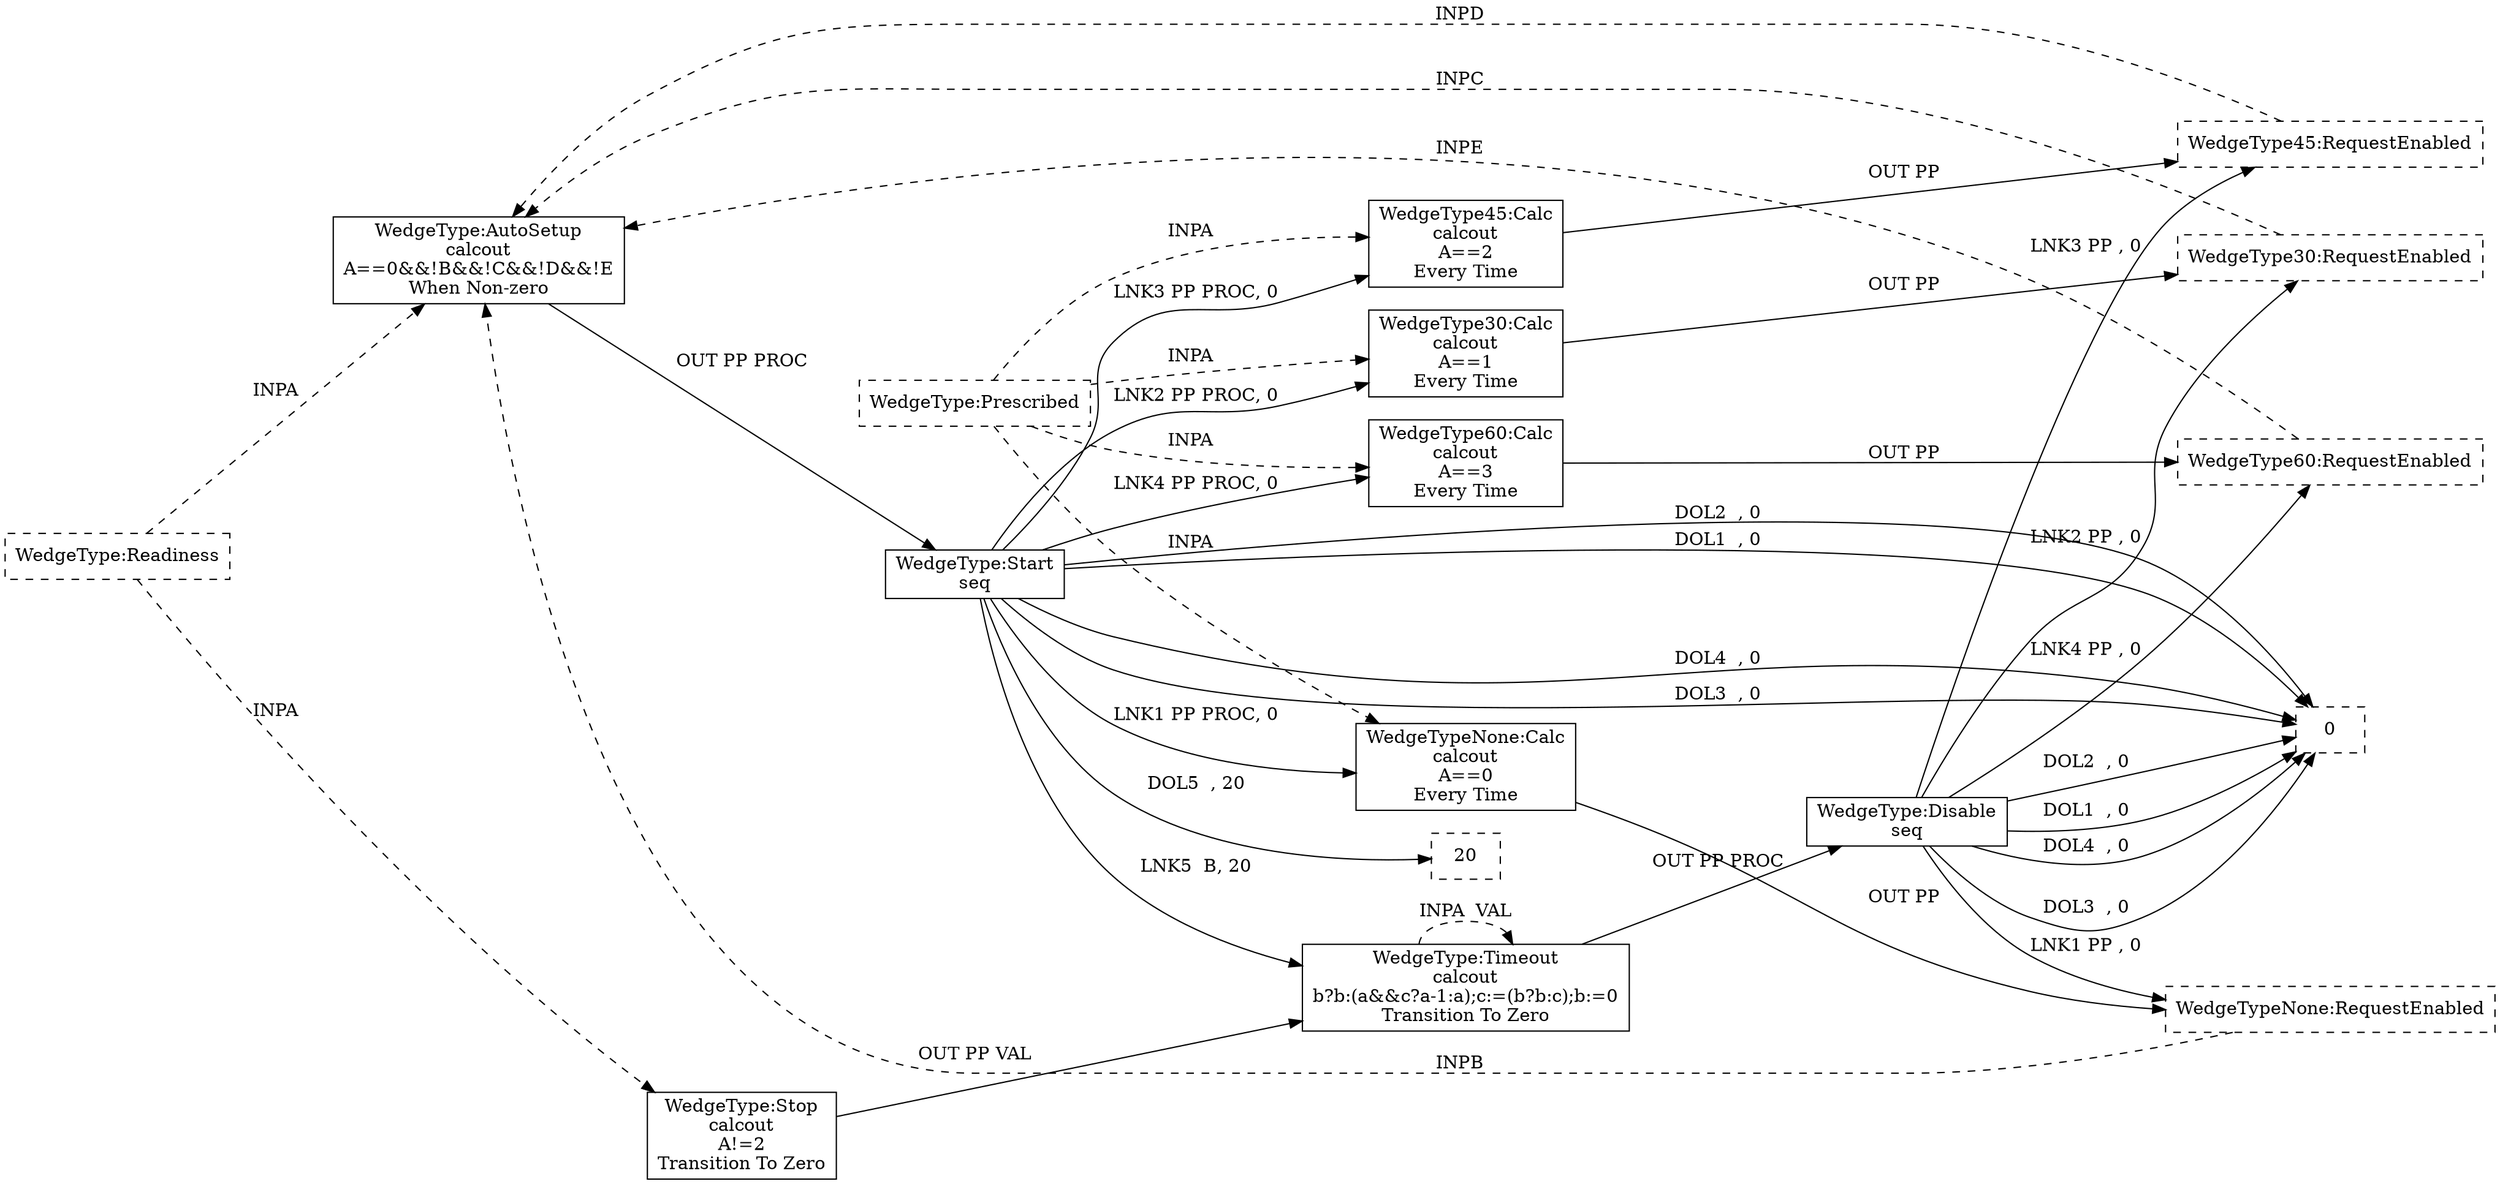 digraph filter_wedgetype_setup_subs {
  rankdir=LR;

  "WedgeType:AutoSetup" [ shape=box, label="WedgeType:AutoSetup\ncalcout\nA==0&&!B&&!C&&!D&&!E\nWhen Non-zero" ]
  "WedgeType30:RequestEnabled" -> "WedgeType:AutoSetup" [ label="INPC  ", style="dashed" ]
  "WedgeTypeNone:RequestEnabled" -> "WedgeType:AutoSetup" [ label="INPB  ", style="dashed" ]
  "WedgeType60:RequestEnabled" -> "WedgeType:AutoSetup" [ label="INPE  ", style="dashed" ]
  "WedgeType45:RequestEnabled" -> "WedgeType:AutoSetup" [ label="INPD  ", style="dashed" ]
  "WedgeType:Readiness" -> "WedgeType:AutoSetup" [ label="INPA  ", style="dashed" ]
  "WedgeType:AutoSetup" -> "WedgeType:Start" [ label="OUT PP PROC", style="solid" ]
  "WedgeType:Start" [ shape=box, label="WedgeType:Start\nseq" ]
  "WedgeType:Start" -> "WedgeTypeNone:Calc" [ label="LNK1 PP PROC, 0", style="solid" ]
  "WedgeType:Start" -> "WedgeType:Timeout" [ label="LNK5  B, 20", style="solid" ]
  "WedgeType:Start" -> "WedgeType60:Calc" [ label="LNK4 PP PROC, 0", style="solid" ]
  "WedgeType:Start" -> "WedgeType45:Calc" [ label="LNK3 PP PROC, 0", style="solid" ]
  "WedgeType:Start" -> "WedgeType30:Calc" [ label="LNK2 PP PROC, 0", style="solid" ]
  "WedgeType:Start" -> "0" [ label="DOL3  , 0", style="solid" ]
  "WedgeType:Start" -> "0" [ label="DOL2  , 0", style="solid" ]
  "WedgeType:Start" -> "0" [ label="DOL1  , 0", style="solid" ]
  "WedgeType:Start" -> "20" [ label="DOL5  , 20", style="solid" ]
  "WedgeType:Start" -> "0" [ label="DOL4  , 0", style="solid" ]
  "WedgeTypeNone:Calc" [ shape=box, label="WedgeTypeNone:Calc\ncalcout\nA==0\nEvery Time" ]
  "WedgeType:Prescribed" -> "WedgeTypeNone:Calc" [ label="INPA  ", style="dashed" ]
  "WedgeTypeNone:Calc" -> "WedgeTypeNone:RequestEnabled" [ label="OUT PP ", style="solid" ]
  "WedgeType30:Calc" [ shape=box, label="WedgeType30:Calc\ncalcout\nA==1\nEvery Time" ]
  "WedgeType:Prescribed" -> "WedgeType30:Calc" [ label="INPA  ", style="dashed" ]
  "WedgeType30:Calc" -> "WedgeType30:RequestEnabled" [ label="OUT PP ", style="solid" ]
  "WedgeType45:Calc" [ shape=box, label="WedgeType45:Calc\ncalcout\nA==2\nEvery Time" ]
  "WedgeType:Prescribed" -> "WedgeType45:Calc" [ label="INPA  ", style="dashed" ]
  "WedgeType45:Calc" -> "WedgeType45:RequestEnabled" [ label="OUT PP ", style="solid" ]
  "WedgeType60:Calc" [ shape=box, label="WedgeType60:Calc\ncalcout\nA==3\nEvery Time" ]
  "WedgeType:Prescribed" -> "WedgeType60:Calc" [ label="INPA  ", style="dashed" ]
  "WedgeType60:Calc" -> "WedgeType60:RequestEnabled" [ label="OUT PP ", style="solid" ]
  "WedgeType:Stop" [ shape=box, label="WedgeType:Stop\ncalcout\nA!=2\nTransition To Zero" ]
  "WedgeType:Readiness" -> "WedgeType:Stop" [ label="INPA  ", style="dashed" ]
  "WedgeType:Stop" -> "WedgeType:Timeout" [ label="OUT PP VAL", style="solid" ]
  "WedgeType:Timeout" [ shape=box, label="WedgeType:Timeout\ncalcout\nb?b:(a&&c?a-1:a);c:=(b?b:c);b:=0\nTransition To Zero" ]
  "WedgeType:Timeout" -> "WedgeType:Timeout" [ label="INPA  VAL", style="dashed" ]
  "WedgeType:Timeout" -> "WedgeType:Disable" [ label="OUT PP PROC", style="solid" ]
  "WedgeType:Disable" [ shape=box, label="WedgeType:Disable\nseq" ]
  "WedgeType:Disable" -> "WedgeTypeNone:RequestEnabled" [ label="LNK1 PP , 0", style="solid" ]
  "WedgeType:Disable" -> "WedgeType60:RequestEnabled" [ label="LNK4 PP , 0", style="solid" ]
  "WedgeType:Disable" -> "WedgeType45:RequestEnabled" [ label="LNK3 PP , 0", style="solid" ]
  "WedgeType:Disable" -> "WedgeType30:RequestEnabled" [ label="LNK2 PP , 0", style="solid" ]
  "WedgeType:Disable" -> "0" [ label="DOL3  , 0", style="solid" ]
  "WedgeType:Disable" -> "0" [ label="DOL2  , 0", style="solid" ]
  "WedgeType:Disable" -> "0" [ label="DOL1  , 0", style="solid" ]
  "WedgeType:Disable" -> "0" [ label="DOL4  , 0", style="solid" ]
  "WedgeType45:RequestEnabled" [ shape=box, style=dashed ]
  "20" [ shape=box, style=dashed ]
  "0" [ shape=box, style=dashed ]
  "WedgeType30:RequestEnabled" [ shape=box, style=dashed ]
  "WedgeTypeNone:RequestEnabled" [ shape=box, style=dashed ]
  "WedgeType:Readiness" [ shape=box, style=dashed ]
  "WedgeType:Prescribed" [ shape=box, style=dashed ]
  "WedgeType60:RequestEnabled" [ shape=box, style=dashed ]

}
